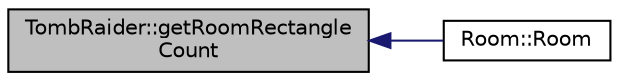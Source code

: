 digraph "TombRaider::getRoomRectangleCount"
{
 // INTERACTIVE_SVG=YES
  edge [fontname="Helvetica",fontsize="10",labelfontname="Helvetica",labelfontsize="10"];
  node [fontname="Helvetica",fontsize="10",shape=record];
  rankdir="LR";
  Node1 [label="TombRaider::getRoomRectangle\lCount",height=0.2,width=0.4,color="black", fillcolor="grey75", style="filled" fontcolor="black"];
  Node1 -> Node2 [dir="back",color="midnightblue",fontsize="10",style="solid",fontname="Helvetica"];
  Node2 [label="Room::Room",height=0.2,width=0.4,color="black", fillcolor="white", style="filled",URL="$class_room.html#a8a01c39d831d08c12bc38ecb3730b1c3"];
}

